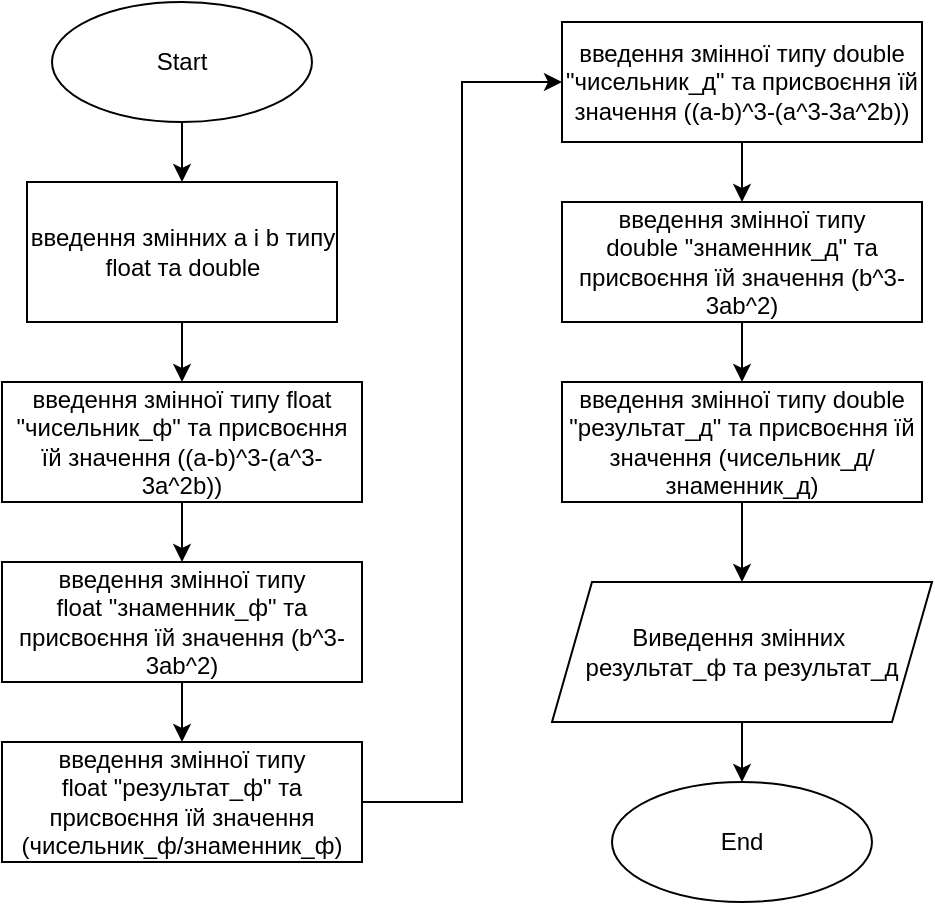 <mxfile version="24.8.4">
  <diagram id="cXdEuI-s0UGQRrB07dpl" name="Страница — 1">
    <mxGraphModel dx="996" dy="569" grid="1" gridSize="10" guides="1" tooltips="1" connect="1" arrows="1" fold="1" page="1" pageScale="1" pageWidth="827" pageHeight="1169" math="0" shadow="0">
      <root>
        <mxCell id="0" />
        <mxCell id="1" parent="0" />
        <mxCell id="ePT1VyTMWm48nv6pnefS-10" value="" style="edgeStyle=orthogonalEdgeStyle;rounded=0;orthogonalLoop=1;jettySize=auto;html=1;" edge="1" parent="1" source="ePT1VyTMWm48nv6pnefS-1" target="ePT1VyTMWm48nv6pnefS-4">
          <mxGeometry relative="1" as="geometry" />
        </mxCell>
        <mxCell id="ePT1VyTMWm48nv6pnefS-1" value="Start" style="ellipse;whiteSpace=wrap;html=1;" vertex="1" parent="1">
          <mxGeometry x="145" y="10" width="130" height="60" as="geometry" />
        </mxCell>
        <mxCell id="ePT1VyTMWm48nv6pnefS-3" value="End" style="ellipse;whiteSpace=wrap;html=1;" vertex="1" parent="1">
          <mxGeometry x="425" y="400" width="130" height="60" as="geometry" />
        </mxCell>
        <mxCell id="ePT1VyTMWm48nv6pnefS-11" value="" style="edgeStyle=orthogonalEdgeStyle;rounded=0;orthogonalLoop=1;jettySize=auto;html=1;" edge="1" parent="1" source="ePT1VyTMWm48nv6pnefS-4" target="ePT1VyTMWm48nv6pnefS-5">
          <mxGeometry relative="1" as="geometry" />
        </mxCell>
        <mxCell id="ePT1VyTMWm48nv6pnefS-4" value="введення змінних a і b типу float та double" style="rounded=0;whiteSpace=wrap;html=1;" vertex="1" parent="1">
          <mxGeometry x="132.5" y="100" width="155" height="70" as="geometry" />
        </mxCell>
        <mxCell id="ePT1VyTMWm48nv6pnefS-12" value="" style="edgeStyle=orthogonalEdgeStyle;rounded=0;orthogonalLoop=1;jettySize=auto;html=1;" edge="1" parent="1" source="ePT1VyTMWm48nv6pnefS-5" target="ePT1VyTMWm48nv6pnefS-6">
          <mxGeometry relative="1" as="geometry" />
        </mxCell>
        <mxCell id="ePT1VyTMWm48nv6pnefS-5" value="введення змінної типу float &quot;чисельник_ф&quot; та присвоєння їй значення ((a-b)^3-(a^3-3a^2b))" style="rounded=0;whiteSpace=wrap;html=1;" vertex="1" parent="1">
          <mxGeometry x="120" y="200" width="180" height="60" as="geometry" />
        </mxCell>
        <mxCell id="ePT1VyTMWm48nv6pnefS-13" value="" style="edgeStyle=orthogonalEdgeStyle;rounded=0;orthogonalLoop=1;jettySize=auto;html=1;" edge="1" parent="1" source="ePT1VyTMWm48nv6pnefS-6" target="ePT1VyTMWm48nv6pnefS-9">
          <mxGeometry relative="1" as="geometry" />
        </mxCell>
        <mxCell id="ePT1VyTMWm48nv6pnefS-6" value="введення змінної типу float&amp;nbsp;&quot;знаменник_ф&quot; та присвоєння їй значення (b^3-3ab^2)" style="rounded=0;whiteSpace=wrap;html=1;" vertex="1" parent="1">
          <mxGeometry x="120" y="290" width="180" height="60" as="geometry" />
        </mxCell>
        <mxCell id="ePT1VyTMWm48nv6pnefS-19" value="" style="edgeStyle=orthogonalEdgeStyle;rounded=0;orthogonalLoop=1;jettySize=auto;html=1;" edge="1" parent="1" source="ePT1VyTMWm48nv6pnefS-7" target="ePT1VyTMWm48nv6pnefS-8">
          <mxGeometry relative="1" as="geometry" />
        </mxCell>
        <mxCell id="ePT1VyTMWm48nv6pnefS-7" value="введення змінної типу double &quot;чисельник_д&quot; та присвоєння їй значення ((a-b)^3-(a^3-3a^2b))" style="rounded=0;whiteSpace=wrap;html=1;" vertex="1" parent="1">
          <mxGeometry x="400" y="20" width="180" height="60" as="geometry" />
        </mxCell>
        <mxCell id="ePT1VyTMWm48nv6pnefS-17" value="" style="edgeStyle=orthogonalEdgeStyle;rounded=0;orthogonalLoop=1;jettySize=auto;html=1;" edge="1" parent="1" source="ePT1VyTMWm48nv6pnefS-8" target="ePT1VyTMWm48nv6pnefS-15">
          <mxGeometry relative="1" as="geometry" />
        </mxCell>
        <mxCell id="ePT1VyTMWm48nv6pnefS-8" value="введення змінної типу double&amp;nbsp;&quot;знаменник_д&quot; та присвоєння їй значення (b^3-3ab^2)" style="rounded=0;whiteSpace=wrap;html=1;" vertex="1" parent="1">
          <mxGeometry x="400" y="110" width="180" height="60" as="geometry" />
        </mxCell>
        <mxCell id="ePT1VyTMWm48nv6pnefS-20" style="edgeStyle=orthogonalEdgeStyle;rounded=0;orthogonalLoop=1;jettySize=auto;html=1;entryX=0;entryY=0.5;entryDx=0;entryDy=0;" edge="1" parent="1" source="ePT1VyTMWm48nv6pnefS-9" target="ePT1VyTMWm48nv6pnefS-7">
          <mxGeometry relative="1" as="geometry" />
        </mxCell>
        <mxCell id="ePT1VyTMWm48nv6pnefS-9" value="введення змінної типу float&amp;nbsp;&quot;результат_ф&quot; та присвоєння їй значення (чисельник_ф/знаменник_ф)" style="rounded=0;whiteSpace=wrap;html=1;" vertex="1" parent="1">
          <mxGeometry x="120" y="380" width="180" height="60" as="geometry" />
        </mxCell>
        <mxCell id="ePT1VyTMWm48nv6pnefS-22" value="" style="edgeStyle=orthogonalEdgeStyle;rounded=0;orthogonalLoop=1;jettySize=auto;html=1;" edge="1" parent="1" source="ePT1VyTMWm48nv6pnefS-15" target="ePT1VyTMWm48nv6pnefS-21">
          <mxGeometry relative="1" as="geometry" />
        </mxCell>
        <mxCell id="ePT1VyTMWm48nv6pnefS-15" value="введення змінної типу double &quot;результат_д&quot; та присвоєння їй значення (чисельник_д/знаменник_д)" style="rounded=0;whiteSpace=wrap;html=1;" vertex="1" parent="1">
          <mxGeometry x="400" y="200" width="180" height="60" as="geometry" />
        </mxCell>
        <mxCell id="ePT1VyTMWm48nv6pnefS-23" value="" style="edgeStyle=orthogonalEdgeStyle;rounded=0;orthogonalLoop=1;jettySize=auto;html=1;" edge="1" parent="1" source="ePT1VyTMWm48nv6pnefS-21" target="ePT1VyTMWm48nv6pnefS-3">
          <mxGeometry relative="1" as="geometry" />
        </mxCell>
        <mxCell id="ePT1VyTMWm48nv6pnefS-21" value="Виведення змінних&amp;nbsp;&lt;div&gt;результат_ф та результат_д&lt;/div&gt;" style="shape=parallelogram;perimeter=parallelogramPerimeter;whiteSpace=wrap;html=1;fixedSize=1;" vertex="1" parent="1">
          <mxGeometry x="395" y="300" width="190" height="70" as="geometry" />
        </mxCell>
      </root>
    </mxGraphModel>
  </diagram>
</mxfile>
